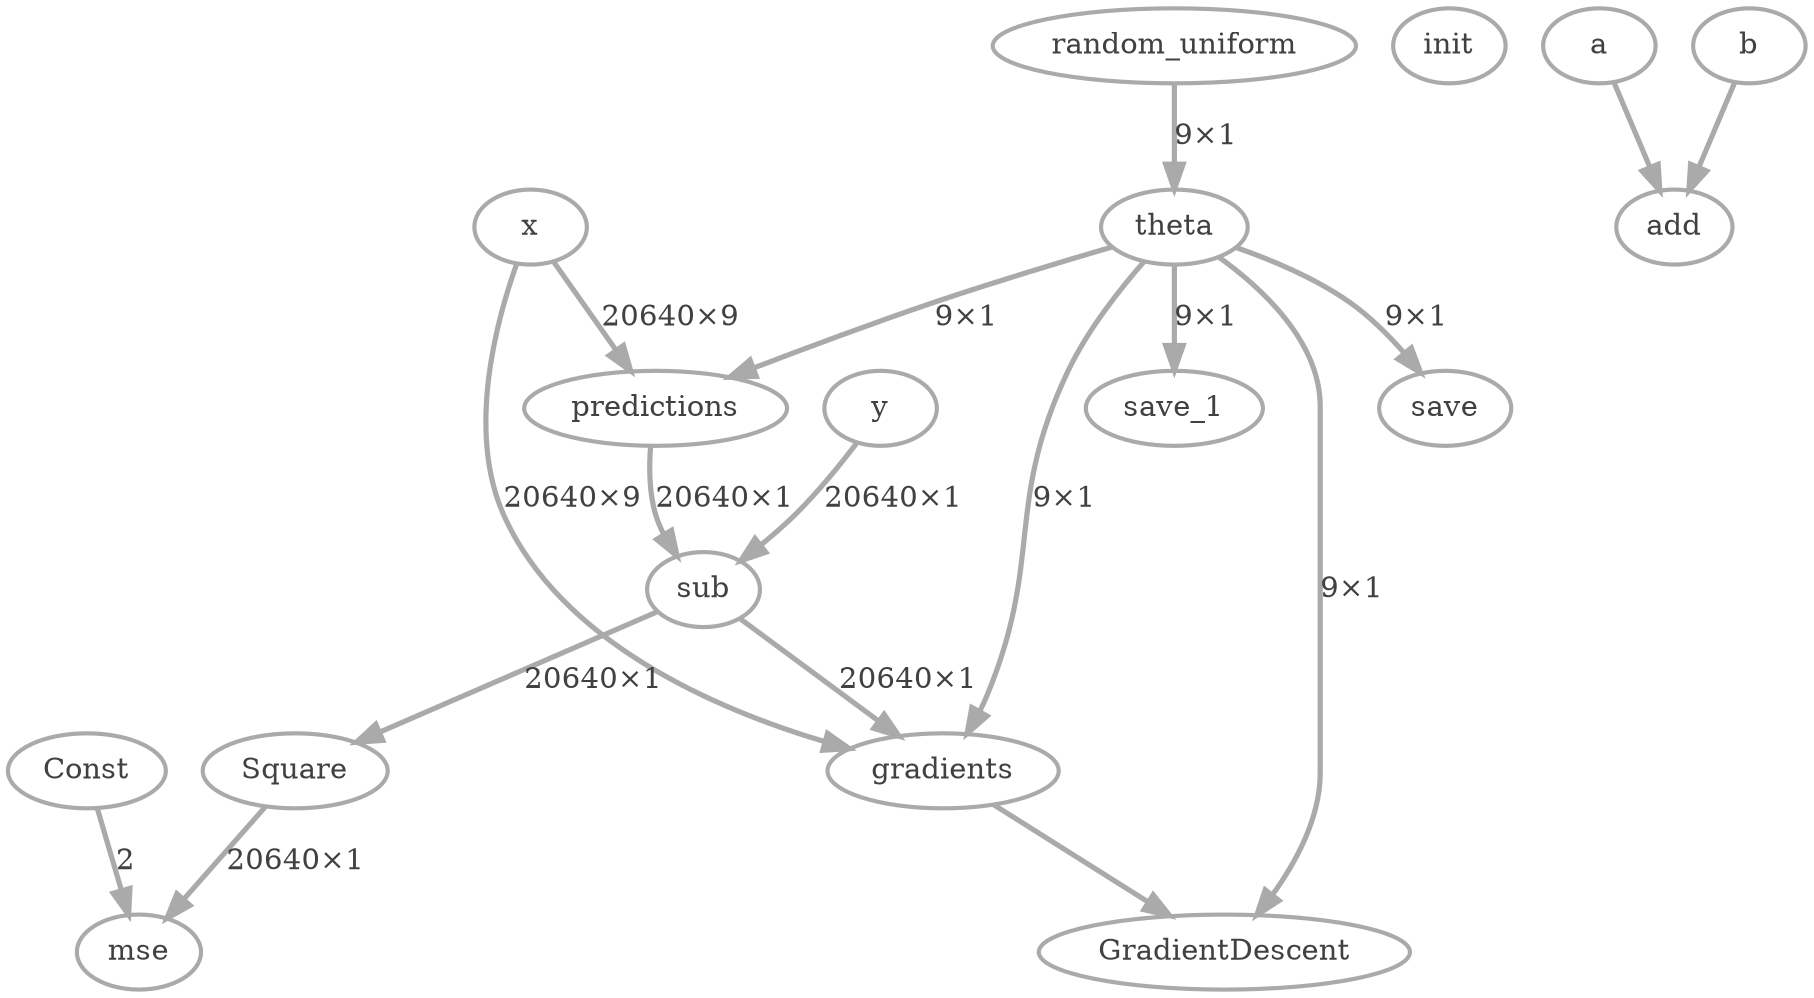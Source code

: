 digraph G {
	graph [color=white fillcolor=white fontcolor="#414141" style=rounded]
	node [color="#aaaaaa" fillcolor=white fontcolor="#414141" penwidth=2 style=filled]
	edge [arrowsize=1.2 color="#aaaaaa" fontcolor="#414141" penwidth=2.5]
	x [label=x]
	y [label=y]
	random_uniform [label=random_uniform]
	theta [label=theta]
	predictions [label=predictions]
	sub [label=sub]
	Square [label=Square]
	Const [label=Const]
	mse [label=mse]
	gradients [label=gradients]
	GradientDescent [label=GradientDescent]
	init [label=init]
	save [label=save]
	save_1 [label=save_1]
	a [label=a]
	b [label=b]
	add [label=add]
	random_uniform -> theta [label="9×1"]
	theta -> predictions [label="9×1"]
	x -> predictions [label="20640×9"]
	predictions -> sub [label="20640×1"]
	y -> sub [label="20640×1"]
	sub -> Square [label="20640×1"]
	Square -> mse [label="20640×1"]
	Const -> mse [label=2]
	sub -> gradients [label="20640×1"]
	x -> gradients [label="20640×9"]
	theta -> gradients [label="9×1"]
	theta -> GradientDescent [label="9×1"]
	gradients -> GradientDescent
	theta -> save [label="9×1"]
	theta -> save_1 [label="9×1"]
	b -> add [label=""]
	a -> add [label=""]
}
